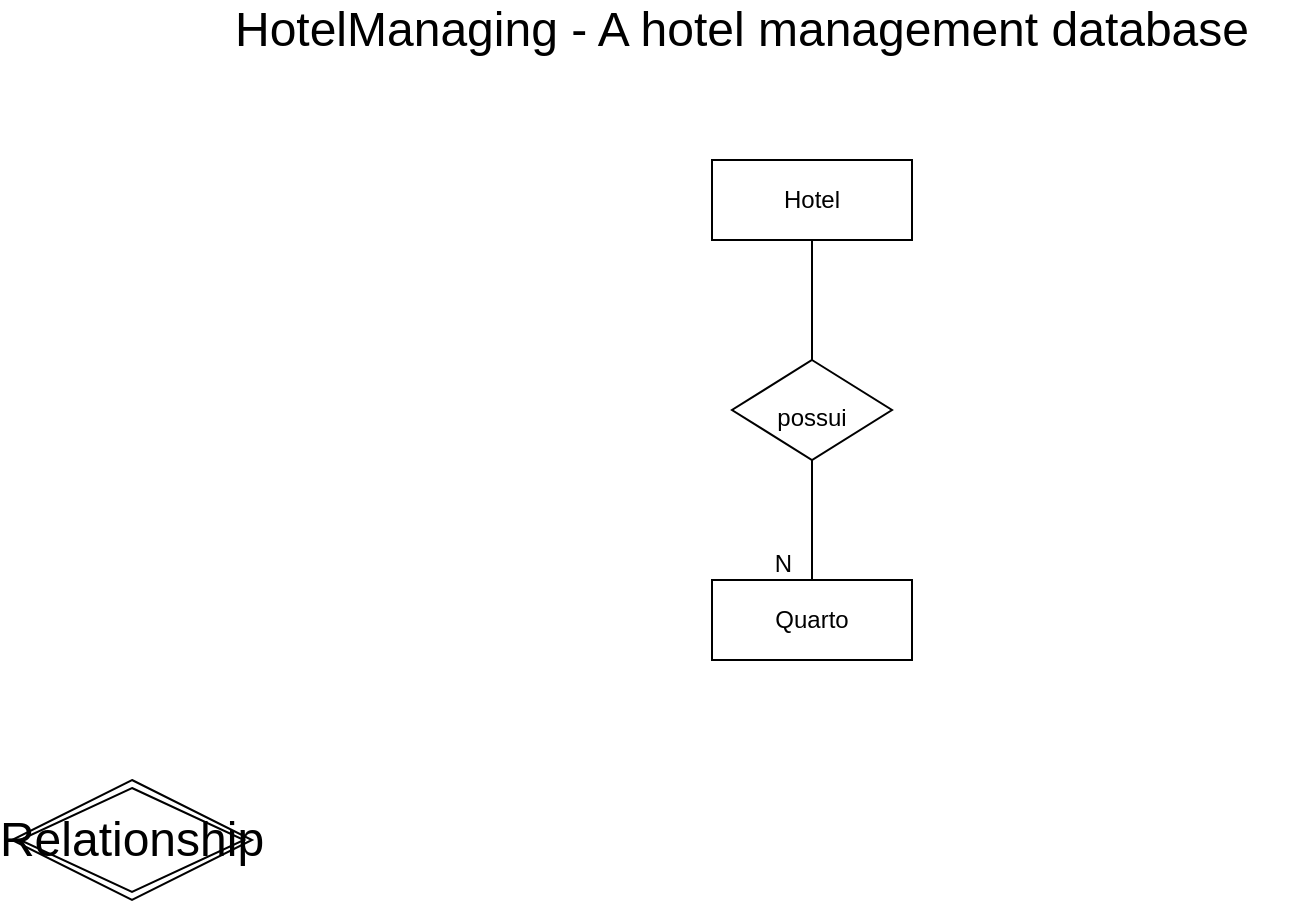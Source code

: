 <mxfile version="17.4.0" type="github">
  <diagram id="R2lEEEUBdFMjLlhIrx00" name="Page-1">
    <mxGraphModel dx="2094" dy="564" grid="1" gridSize="10" guides="1" tooltips="1" connect="1" arrows="1" fold="1" page="1" pageScale="1" pageWidth="850" pageHeight="1100" math="0" shadow="0" extFonts="Permanent Marker^https://fonts.googleapis.com/css?family=Permanent+Marker">
      <root>
        <mxCell id="0" />
        <mxCell id="1" parent="0" />
        <mxCell id="0WeU7cxSOaYMBhCZZ1CB-1" value="Hotel" style="whiteSpace=wrap;html=1;align=center;" vertex="1" parent="1">
          <mxGeometry x="330" y="130" width="100" height="40" as="geometry" />
        </mxCell>
        <mxCell id="0WeU7cxSOaYMBhCZZ1CB-3" value="&lt;span style=&quot;text-align: left&quot;&gt;&lt;font style=&quot;font-size: 24px&quot;&gt;HotelManaging - A hotel management database&lt;/font&gt;&lt;/span&gt;" style="text;html=1;strokeColor=none;fillColor=none;align=center;verticalAlign=middle;whiteSpace=wrap;rounded=0;" vertex="1" parent="1">
          <mxGeometry x="60" y="50" width="570" height="30" as="geometry" />
        </mxCell>
        <mxCell id="0WeU7cxSOaYMBhCZZ1CB-4" value="Relationship" style="shape=rhombus;double=1;perimeter=rhombusPerimeter;whiteSpace=wrap;html=1;align=center;fontSize=24;" vertex="1" parent="1">
          <mxGeometry x="-20" y="440" width="120" height="60" as="geometry" />
        </mxCell>
        <mxCell id="0WeU7cxSOaYMBhCZZ1CB-5" value="&lt;font style=&quot;font-size: 12px&quot;&gt;possui&lt;/font&gt;" style="shape=rhombus;perimeter=rhombusPerimeter;whiteSpace=wrap;html=1;align=center;fontSize=24;" vertex="1" parent="1">
          <mxGeometry x="340" y="230" width="80" height="50" as="geometry" />
        </mxCell>
        <mxCell id="0WeU7cxSOaYMBhCZZ1CB-6" value="" style="endArrow=none;html=1;rounded=0;fontSize=12;" edge="1" parent="1" target="0WeU7cxSOaYMBhCZZ1CB-1">
          <mxGeometry width="50" height="50" relative="1" as="geometry">
            <mxPoint x="380" y="230" as="sourcePoint" />
            <mxPoint x="450" y="300" as="targetPoint" />
          </mxGeometry>
        </mxCell>
        <mxCell id="0WeU7cxSOaYMBhCZZ1CB-7" value="Quarto" style="whiteSpace=wrap;html=1;align=center;fontSize=12;" vertex="1" parent="1">
          <mxGeometry x="330" y="340" width="100" height="40" as="geometry" />
        </mxCell>
        <mxCell id="0WeU7cxSOaYMBhCZZ1CB-8" value="" style="endArrow=none;html=1;rounded=0;fontSize=12;exitX=0.5;exitY=1;exitDx=0;exitDy=0;entryX=0.5;entryY=0;entryDx=0;entryDy=0;" edge="1" parent="1" source="0WeU7cxSOaYMBhCZZ1CB-5" target="0WeU7cxSOaYMBhCZZ1CB-7">
          <mxGeometry relative="1" as="geometry">
            <mxPoint x="340" y="330" as="sourcePoint" />
            <mxPoint x="500" y="330" as="targetPoint" />
          </mxGeometry>
        </mxCell>
        <mxCell id="0WeU7cxSOaYMBhCZZ1CB-9" value="N" style="resizable=0;html=1;align=right;verticalAlign=bottom;fontSize=12;" connectable="0" vertex="1" parent="0WeU7cxSOaYMBhCZZ1CB-8">
          <mxGeometry x="1" relative="1" as="geometry">
            <mxPoint x="-10" as="offset" />
          </mxGeometry>
        </mxCell>
      </root>
    </mxGraphModel>
  </diagram>
</mxfile>
